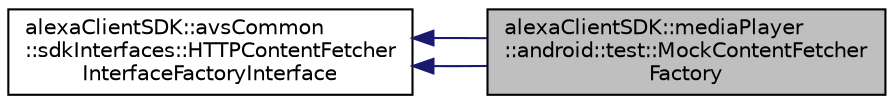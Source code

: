 digraph "alexaClientSDK::mediaPlayer::android::test::MockContentFetcherFactory"
{
  edge [fontname="Helvetica",fontsize="10",labelfontname="Helvetica",labelfontsize="10"];
  node [fontname="Helvetica",fontsize="10",shape=record];
  rankdir="LR";
  Node2 [label="alexaClientSDK::mediaPlayer\l::android::test::MockContentFetcher\lFactory",height=0.2,width=0.4,color="black", fillcolor="grey75", style="filled", fontcolor="black"];
  Node3 -> Node2 [dir="back",color="midnightblue",fontsize="10",style="solid",fontname="Helvetica"];
  Node3 [label="alexaClientSDK::avsCommon\l::sdkInterfaces::HTTPContentFetcher\lInterfaceFactoryInterface",height=0.2,width=0.4,color="black", fillcolor="white", style="filled",URL="$classalexa_client_s_d_k_1_1avs_common_1_1sdk_interfaces_1_1_h_t_t_p_content_fetcher_interface_factory_interface.html"];
  Node3 -> Node2 [dir="back",color="midnightblue",fontsize="10",style="solid",fontname="Helvetica"];
}
